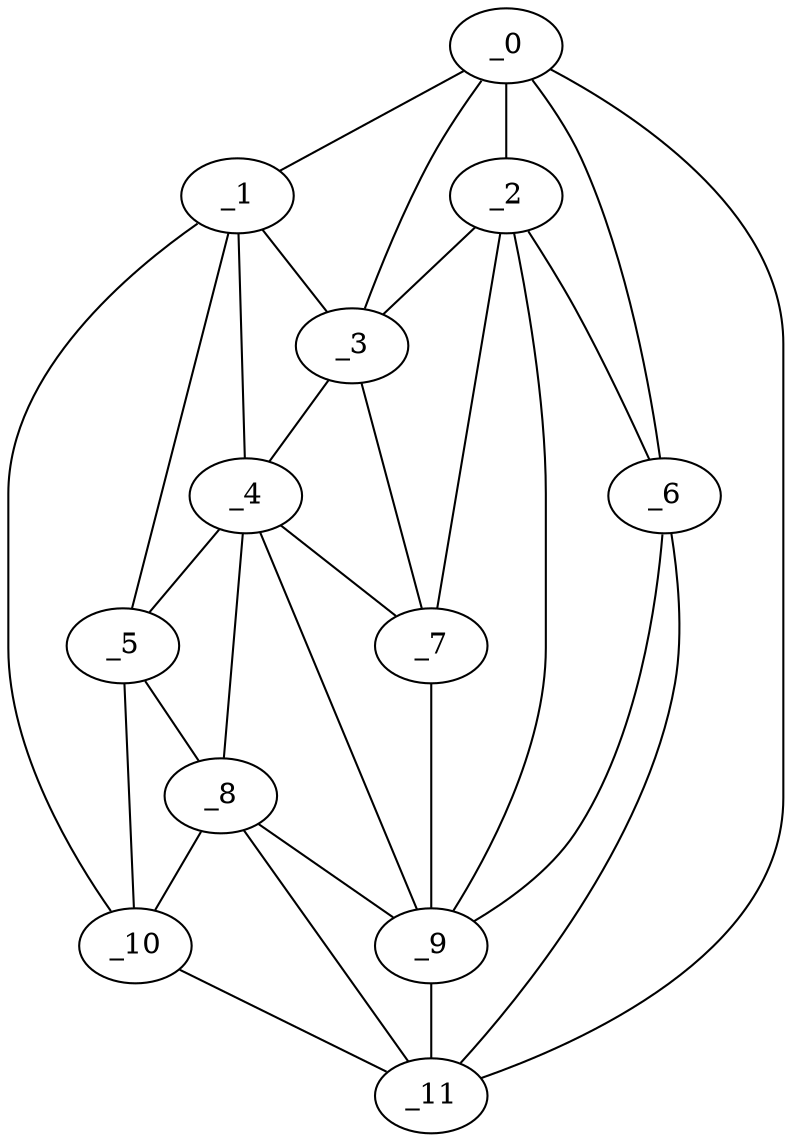 graph "obj52__255.gxl" {
	_0	 [x=54,
		y=2];
	_1	 [x=74,
		y=98];
	_0 -- _1	 [valence=1];
	_2	 [x=76,
		y=55];
	_0 -- _2	 [valence=1];
	_3	 [x=77,
		y=76];
	_0 -- _3	 [valence=2];
	_6	 [x=82,
		y=37];
	_0 -- _6	 [valence=2];
	_11	 [x=92,
		y=39];
	_0 -- _11	 [valence=1];
	_1 -- _3	 [valence=2];
	_4	 [x=81,
		y=86];
	_1 -- _4	 [valence=2];
	_5	 [x=81,
		y=108];
	_1 -- _5	 [valence=1];
	_10	 [x=87,
		y=122];
	_1 -- _10	 [valence=1];
	_2 -- _3	 [valence=2];
	_2 -- _6	 [valence=2];
	_7	 [x=82,
		y=62];
	_2 -- _7	 [valence=2];
	_9	 [x=87,
		y=51];
	_2 -- _9	 [valence=2];
	_3 -- _4	 [valence=1];
	_3 -- _7	 [valence=2];
	_4 -- _5	 [valence=1];
	_4 -- _7	 [valence=2];
	_8	 [x=84,
		y=111];
	_4 -- _8	 [valence=2];
	_4 -- _9	 [valence=2];
	_5 -- _8	 [valence=2];
	_5 -- _10	 [valence=2];
	_6 -- _9	 [valence=2];
	_6 -- _11	 [valence=2];
	_7 -- _9	 [valence=2];
	_8 -- _9	 [valence=2];
	_8 -- _10	 [valence=2];
	_8 -- _11	 [valence=1];
	_9 -- _11	 [valence=2];
	_10 -- _11	 [valence=1];
}

